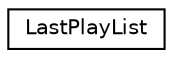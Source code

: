digraph "Graphical Class Hierarchy"
{
  edge [fontname="Helvetica",fontsize="10",labelfontname="Helvetica",labelfontsize="10"];
  node [fontname="Helvetica",fontsize="10",shape=record];
  rankdir="LR";
  Node0 [label="LastPlayList",height=0.2,width=0.4,color="black", fillcolor="white", style="filled",URL="$classLastPlayList.html"];
}
